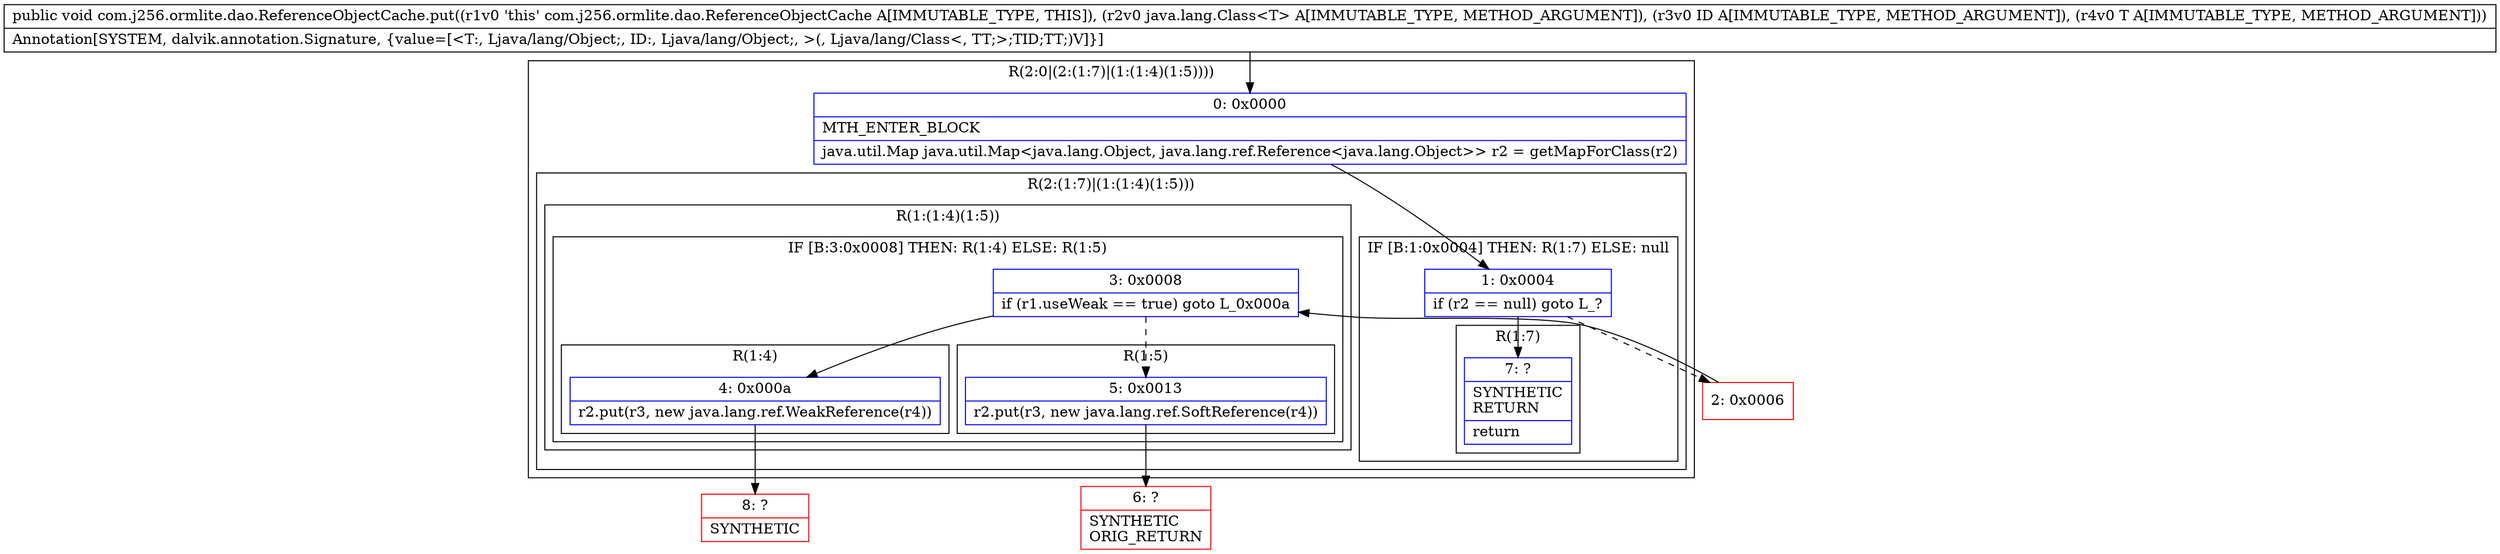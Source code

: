 digraph "CFG forcom.j256.ormlite.dao.ReferenceObjectCache.put(Ljava\/lang\/Class;Ljava\/lang\/Object;Ljava\/lang\/Object;)V" {
subgraph cluster_Region_430642587 {
label = "R(2:0|(2:(1:7)|(1:(1:4)(1:5))))";
node [shape=record,color=blue];
Node_0 [shape=record,label="{0\:\ 0x0000|MTH_ENTER_BLOCK\l|java.util.Map java.util.Map\<java.lang.Object, java.lang.ref.Reference\<java.lang.Object\>\> r2 = getMapForClass(r2)\l}"];
subgraph cluster_Region_142623930 {
label = "R(2:(1:7)|(1:(1:4)(1:5)))";
node [shape=record,color=blue];
subgraph cluster_IfRegion_1130025065 {
label = "IF [B:1:0x0004] THEN: R(1:7) ELSE: null";
node [shape=record,color=blue];
Node_1 [shape=record,label="{1\:\ 0x0004|if (r2 == null) goto L_?\l}"];
subgraph cluster_Region_2128205516 {
label = "R(1:7)";
node [shape=record,color=blue];
Node_7 [shape=record,label="{7\:\ ?|SYNTHETIC\lRETURN\l|return\l}"];
}
}
subgraph cluster_Region_8963157 {
label = "R(1:(1:4)(1:5))";
node [shape=record,color=blue];
subgraph cluster_IfRegion_1263654121 {
label = "IF [B:3:0x0008] THEN: R(1:4) ELSE: R(1:5)";
node [shape=record,color=blue];
Node_3 [shape=record,label="{3\:\ 0x0008|if (r1.useWeak == true) goto L_0x000a\l}"];
subgraph cluster_Region_636872302 {
label = "R(1:4)";
node [shape=record,color=blue];
Node_4 [shape=record,label="{4\:\ 0x000a|r2.put(r3, new java.lang.ref.WeakReference(r4))\l}"];
}
subgraph cluster_Region_2109897587 {
label = "R(1:5)";
node [shape=record,color=blue];
Node_5 [shape=record,label="{5\:\ 0x0013|r2.put(r3, new java.lang.ref.SoftReference(r4))\l}"];
}
}
}
}
}
Node_2 [shape=record,color=red,label="{2\:\ 0x0006}"];
Node_6 [shape=record,color=red,label="{6\:\ ?|SYNTHETIC\lORIG_RETURN\l}"];
Node_8 [shape=record,color=red,label="{8\:\ ?|SYNTHETIC\l}"];
MethodNode[shape=record,label="{public void com.j256.ormlite.dao.ReferenceObjectCache.put((r1v0 'this' com.j256.ormlite.dao.ReferenceObjectCache A[IMMUTABLE_TYPE, THIS]), (r2v0 java.lang.Class\<T\> A[IMMUTABLE_TYPE, METHOD_ARGUMENT]), (r3v0 ID A[IMMUTABLE_TYPE, METHOD_ARGUMENT]), (r4v0 T A[IMMUTABLE_TYPE, METHOD_ARGUMENT]))  | Annotation[SYSTEM, dalvik.annotation.Signature, \{value=[\<T:, Ljava\/lang\/Object;, ID:, Ljava\/lang\/Object;, \>(, Ljava\/lang\/Class\<, TT;\>;TID;TT;)V]\}]\l}"];
MethodNode -> Node_0;
Node_0 -> Node_1;
Node_1 -> Node_2[style=dashed];
Node_1 -> Node_7;
Node_3 -> Node_4;
Node_3 -> Node_5[style=dashed];
Node_4 -> Node_8;
Node_5 -> Node_6;
Node_2 -> Node_3;
}

